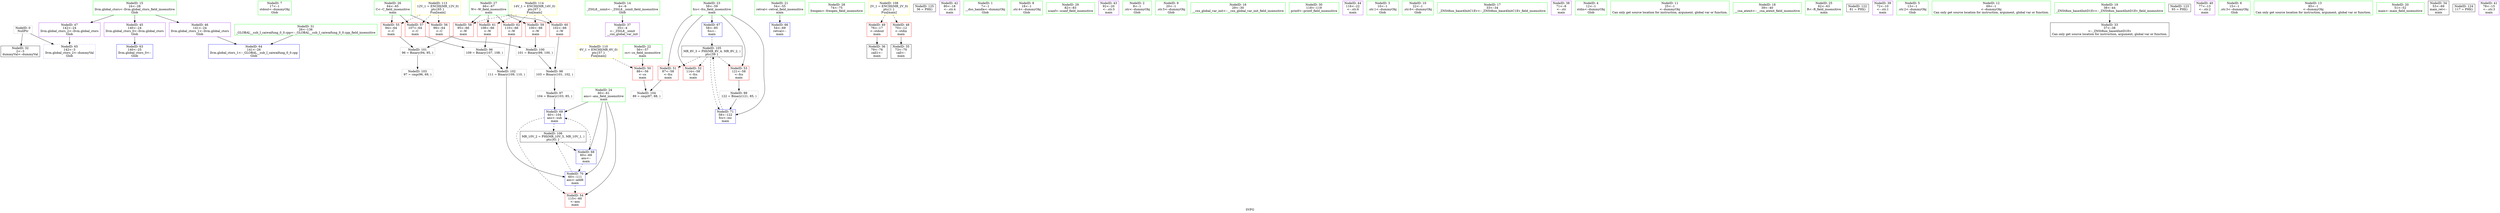 digraph "SVFG" {
	label="SVFG";

	Node0x5633e1a2fcb0 [shape=record,color=grey,label="{NodeID: 0\nNullPtr}"];
	Node0x5633e1a2fcb0 -> Node0x5633e1a42560[style=solid];
	Node0x5633e1a2fcb0 -> Node0x5633e1a451a0[style=solid];
	Node0x5633e1a41140 [shape=record,color=green,label="{NodeID: 7\n17\<--1\nstdout\<--dummyObj\nGlob }"];
	Node0x5633e1a434a0 [shape=record,color=grey,label="{NodeID: 97\n104 = Binary(103, 85, )\n}"];
	Node0x5633e1a434a0 -> Node0x5633e1a45510[style=solid];
	Node0x5633e1a41570 [shape=record,color=green,label="{NodeID: 14\n4\<--6\n_ZStL8__ioinit\<--_ZStL8__ioinit_field_insensitive\nGlob }"];
	Node0x5633e1a41570 -> Node0x5633e1a429d0[style=solid];
	Node0x5633e1a47e00 [shape=record,color=grey,label="{NodeID: 104\n89 = cmp(87, 88, )\n}"];
	Node0x5633e1a41bb0 [shape=record,color=green,label="{NodeID: 21\n54\<--55\nretval\<--retval_field_insensitive\nmain\n}"];
	Node0x5633e1a41bb0 -> Node0x5633e1a452a0[style=solid];
	Node0x5633e1a42160 [shape=record,color=green,label="{NodeID: 28\n74\<--75\nfreopen\<--freopen_field_insensitive\n}"];
	Node0x5633e1a42830 [shape=record,color=black,label="{NodeID: 35\n73\<--70\ncall\<--\nmain\n}"];
	Node0x5633e1a50e50 [shape=record,color=black,label="{NodeID: 125\n36 = PHI()\n}"];
	Node0x5633e1a42de0 [shape=record,color=purple,label="{NodeID: 42\n80\<--18\n\<--.str.4\nmain\n}"];
	Node0x5633e1a44440 [shape=record,color=red,label="{NodeID: 49\n76\<--17\n\<--stdout\nmain\n}"];
	Node0x5633e1a44440 -> Node0x5633e1a42900[style=solid];
	Node0x5633e1a449f0 [shape=record,color=red,label="{NodeID: 56\n99\<--64\n\<--C\nmain\n}"];
	Node0x5633e1a449f0 -> Node0x5633e1a43920[style=solid];
	Node0x5633e1a44fa0 [shape=record,color=blue,label="{NodeID: 63\n140\<--25\nllvm.global_ctors_0\<--\nGlob }"];
	Node0x5633e1a455e0 [shape=record,color=blue,label="{NodeID: 70\n60\<--111\nans\<--add6\nmain\n}"];
	Node0x5633e1a455e0 -> Node0x5633e1a44850[style=dashed];
	Node0x5633e1a455e0 -> Node0x5633e1a4b250[style=dashed];
	Node0x5633e1a2fe40 [shape=record,color=green,label="{NodeID: 1\n7\<--1\n__dso_handle\<--dummyObj\nGlob }"];
	Node0x5633e1a411d0 [shape=record,color=green,label="{NodeID: 8\n18\<--1\n.str.4\<--dummyObj\nGlob }"];
	Node0x5633e1a43620 [shape=record,color=grey,label="{NodeID: 98\n103 = Binary(101, 102, )\n}"];
	Node0x5633e1a43620 -> Node0x5633e1a434a0[style=solid];
	Node0x5633e1a41640 [shape=record,color=green,label="{NodeID: 15\n24\<--28\nllvm.global_ctors\<--llvm.global_ctors_field_insensitive\nGlob }"];
	Node0x5633e1a41640 -> Node0x5633e1a43050[style=solid];
	Node0x5633e1a41640 -> Node0x5633e1a43150[style=solid];
	Node0x5633e1a41640 -> Node0x5633e1a43250[style=solid];
	Node0x5633e1a4ad50 [shape=record,color=black,label="{NodeID: 105\nMR_8V_3 = PHI(MR_8V_4, MR_8V_2, )\npts\{59 \}\n}"];
	Node0x5633e1a4ad50 -> Node0x5633e1a445e0[style=dashed];
	Node0x5633e1a4ad50 -> Node0x5633e1a446b0[style=dashed];
	Node0x5633e1a4ad50 -> Node0x5633e1a44780[style=dashed];
	Node0x5633e1a4ad50 -> Node0x5633e1a456b0[style=dashed];
	Node0x5633e1a41c80 [shape=record,color=green,label="{NodeID: 22\n56\<--57\ncs\<--cs_field_insensitive\nmain\n}"];
	Node0x5633e1a41c80 -> Node0x5633e1a44510[style=solid];
	Node0x5633e1a42260 [shape=record,color=green,label="{NodeID: 29\n82\<--83\nscanf\<--scanf_field_insensitive\n}"];
	Node0x5633e1a42900 [shape=record,color=black,label="{NodeID: 36\n79\<--76\ncall1\<--\nmain\n}"];
	Node0x5633e1a42eb0 [shape=record,color=purple,label="{NodeID: 43\n92\<--20\n\<--.str.5\nmain\n}"];
	Node0x5633e1a44510 [shape=record,color=red,label="{NodeID: 50\n88\<--56\n\<--cs\nmain\n}"];
	Node0x5633e1a44510 -> Node0x5633e1a47e00[style=solid];
	Node0x5633e1a44ac0 [shape=record,color=red,label="{NodeID: 57\n107\<--64\n\<--C\nmain\n}"];
	Node0x5633e1a44ac0 -> Node0x5633e1a43320[style=solid];
	Node0x5633e1a450a0 [shape=record,color=blue,label="{NodeID: 64\n141\<--26\nllvm.global_ctors_1\<--_GLOBAL__sub_I_caiwaifung_0_0.cpp\nGlob }"];
	Node0x5633e1a456b0 [shape=record,color=blue,label="{NodeID: 71\n58\<--122\nfcs\<--inc\nmain\n}"];
	Node0x5633e1a456b0 -> Node0x5633e1a4ad50[style=dashed];
	Node0x5633e1a406c0 [shape=record,color=green,label="{NodeID: 2\n8\<--1\n.str\<--dummyObj\nGlob }"];
	Node0x5633e1a41260 [shape=record,color=green,label="{NodeID: 9\n20\<--1\n.str.5\<--dummyObj\nGlob }"];
	Node0x5633e1a437a0 [shape=record,color=grey,label="{NodeID: 99\n122 = Binary(121, 85, )\n}"];
	Node0x5633e1a437a0 -> Node0x5633e1a456b0[style=solid];
	Node0x5633e1a41710 [shape=record,color=green,label="{NodeID: 16\n29\<--30\n__cxx_global_var_init\<--__cxx_global_var_init_field_insensitive\n}"];
	Node0x5633e1a4b250 [shape=record,color=black,label="{NodeID: 106\nMR_10V_2 = PHI(MR_10V_5, MR_10V_1, )\npts\{61 \}\n}"];
	Node0x5633e1a4b250 -> Node0x5633e1a45440[style=dashed];
	Node0x5633e1a41d50 [shape=record,color=green,label="{NodeID: 23\n58\<--59\nfcs\<--fcs_field_insensitive\nmain\n}"];
	Node0x5633e1a41d50 -> Node0x5633e1a445e0[style=solid];
	Node0x5633e1a41d50 -> Node0x5633e1a446b0[style=solid];
	Node0x5633e1a41d50 -> Node0x5633e1a44780[style=solid];
	Node0x5633e1a41d50 -> Node0x5633e1a45370[style=solid];
	Node0x5633e1a41d50 -> Node0x5633e1a456b0[style=solid];
	Node0x5633e1a4caf0 [shape=record,color=yellow,style=double,label="{NodeID: 113\n12V_1 = ENCHI(MR_12V_0)\npts\{65 \}\nFun[main]}"];
	Node0x5633e1a4caf0 -> Node0x5633e1a44920[style=dashed];
	Node0x5633e1a4caf0 -> Node0x5633e1a449f0[style=dashed];
	Node0x5633e1a4caf0 -> Node0x5633e1a44ac0[style=dashed];
	Node0x5633e1a42360 [shape=record,color=green,label="{NodeID: 30\n118\<--119\nprintf\<--printf_field_insensitive\n}"];
	Node0x5633e1a429d0 [shape=record,color=purple,label="{NodeID: 37\n35\<--4\n\<--_ZStL8__ioinit\n__cxx_global_var_init\n}"];
	Node0x5633e1a42f80 [shape=record,color=purple,label="{NodeID: 44\n116\<--22\n\<--.str.6\nmain\n}"];
	Node0x5633e1a445e0 [shape=record,color=red,label="{NodeID: 51\n87\<--58\n\<--fcs\nmain\n}"];
	Node0x5633e1a445e0 -> Node0x5633e1a47e00[style=solid];
	Node0x5633e1a44b90 [shape=record,color=red,label="{NodeID: 58\n95\<--66\n\<--W\nmain\n}"];
	Node0x5633e1a44b90 -> Node0x5633e1a47a00[style=solid];
	Node0x5633e1a451a0 [shape=record,color=blue, style = dotted,label="{NodeID: 65\n142\<--3\nllvm.global_ctors_2\<--dummyVal\nGlob }"];
	Node0x5633e1a40750 [shape=record,color=green,label="{NodeID: 3\n10\<--1\n.str.1\<--dummyObj\nGlob }"];
	Node0x5633e1a412f0 [shape=record,color=green,label="{NodeID: 10\n22\<--1\n.str.6\<--dummyObj\nGlob }"];
	Node0x5633e1a43920 [shape=record,color=grey,label="{NodeID: 100\n101 = Binary(99, 100, )\n}"];
	Node0x5633e1a43920 -> Node0x5633e1a43620[style=solid];
	Node0x5633e1a417e0 [shape=record,color=green,label="{NodeID: 17\n33\<--34\n_ZNSt8ios_base4InitC1Ev\<--_ZNSt8ios_base4InitC1Ev_field_insensitive\n}"];
	Node0x5633e1a41e20 [shape=record,color=green,label="{NodeID: 24\n60\<--61\nans\<--ans_field_insensitive\nmain\n}"];
	Node0x5633e1a41e20 -> Node0x5633e1a44850[style=solid];
	Node0x5633e1a41e20 -> Node0x5633e1a45440[style=solid];
	Node0x5633e1a41e20 -> Node0x5633e1a45510[style=solid];
	Node0x5633e1a41e20 -> Node0x5633e1a455e0[style=solid];
	Node0x5633e1a4cbd0 [shape=record,color=yellow,style=double,label="{NodeID: 114\n14V_1 = ENCHI(MR_14V_0)\npts\{67 \}\nFun[main]}"];
	Node0x5633e1a4cbd0 -> Node0x5633e1a44b90[style=dashed];
	Node0x5633e1a4cbd0 -> Node0x5633e1a44c60[style=dashed];
	Node0x5633e1a4cbd0 -> Node0x5633e1a44d30[style=dashed];
	Node0x5633e1a4cbd0 -> Node0x5633e1a44e00[style=dashed];
	Node0x5633e1a4cbd0 -> Node0x5633e1a44ed0[style=dashed];
	Node0x5633e1a42460 [shape=record,color=green,label="{NodeID: 31\n26\<--136\n_GLOBAL__sub_I_caiwaifung_0_0.cpp\<--_GLOBAL__sub_I_caiwaifung_0_0.cpp_field_insensitive\n}"];
	Node0x5633e1a42460 -> Node0x5633e1a450a0[style=solid];
	Node0x5633e1a42aa0 [shape=record,color=purple,label="{NodeID: 38\n71\<--8\n\<--.str\nmain\n}"];
	Node0x5633e1a43050 [shape=record,color=purple,label="{NodeID: 45\n140\<--24\nllvm.global_ctors_0\<--llvm.global_ctors\nGlob }"];
	Node0x5633e1a43050 -> Node0x5633e1a44fa0[style=solid];
	Node0x5633e1a446b0 [shape=record,color=red,label="{NodeID: 52\n114\<--58\n\<--fcs\nmain\n}"];
	Node0x5633e1a44c60 [shape=record,color=red,label="{NodeID: 59\n100\<--66\n\<--W\nmain\n}"];
	Node0x5633e1a44c60 -> Node0x5633e1a43920[style=solid];
	Node0x5633e1a452a0 [shape=record,color=blue,label="{NodeID: 66\n54\<--69\nretval\<--\nmain\n}"];
	Node0x5633e1a407e0 [shape=record,color=green,label="{NodeID: 4\n12\<--1\nstdin\<--dummyObj\nGlob }"];
	Node0x5633e1a41380 [shape=record,color=green,label="{NodeID: 11\n25\<--1\n\<--dummyObj\nCan only get source location for instruction, argument, global var or function.}"];
	Node0x5633e1a47a00 [shape=record,color=grey,label="{NodeID: 101\n96 = Binary(94, 95, )\n}"];
	Node0x5633e1a47a00 -> Node0x5633e1a47c80[style=solid];
	Node0x5633e1a418b0 [shape=record,color=green,label="{NodeID: 18\n39\<--40\n__cxa_atexit\<--__cxa_atexit_field_insensitive\n}"];
	Node0x5633e1a4bc50 [shape=record,color=yellow,style=double,label="{NodeID: 108\n2V_1 = ENCHI(MR_2V_0)\npts\{1 \}\nFun[main]}"];
	Node0x5633e1a4bc50 -> Node0x5633e1a44370[style=dashed];
	Node0x5633e1a4bc50 -> Node0x5633e1a44440[style=dashed];
	Node0x5633e1a41ef0 [shape=record,color=green,label="{NodeID: 25\n62\<--63\nR\<--R_field_insensitive\nmain\n}"];
	Node0x5633e1a42560 [shape=record,color=black,label="{NodeID: 32\n2\<--3\ndummyVal\<--dummyVal\n}"];
	Node0x5633e1a50b50 [shape=record,color=black,label="{NodeID: 122\n81 = PHI()\n}"];
	Node0x5633e1a42b70 [shape=record,color=purple,label="{NodeID: 39\n72\<--10\n\<--.str.1\nmain\n}"];
	Node0x5633e1a43150 [shape=record,color=purple,label="{NodeID: 46\n141\<--24\nllvm.global_ctors_1\<--llvm.global_ctors\nGlob }"];
	Node0x5633e1a43150 -> Node0x5633e1a450a0[style=solid];
	Node0x5633e1a44780 [shape=record,color=red,label="{NodeID: 53\n121\<--58\n\<--fcs\nmain\n}"];
	Node0x5633e1a44780 -> Node0x5633e1a437a0[style=solid];
	Node0x5633e1a44d30 [shape=record,color=red,label="{NodeID: 60\n102\<--66\n\<--W\nmain\n}"];
	Node0x5633e1a44d30 -> Node0x5633e1a43620[style=solid];
	Node0x5633e1a45370 [shape=record,color=blue,label="{NodeID: 67\n58\<--85\nfcs\<--\nmain\n}"];
	Node0x5633e1a45370 -> Node0x5633e1a4ad50[style=dashed];
	Node0x5633e1a40870 [shape=record,color=green,label="{NodeID: 5\n13\<--1\n.str.2\<--dummyObj\nGlob }"];
	Node0x5633e1a41410 [shape=record,color=green,label="{NodeID: 12\n69\<--1\n\<--dummyObj\nCan only get source location for instruction, argument, global var or function.}"];
	Node0x5633e1a47b00 [shape=record,color=grey,label="{NodeID: 102\n111 = Binary(109, 110, )\n}"];
	Node0x5633e1a47b00 -> Node0x5633e1a455e0[style=solid];
	Node0x5633e1a419b0 [shape=record,color=green,label="{NodeID: 19\n38\<--44\n_ZNSt8ios_base4InitD1Ev\<--_ZNSt8ios_base4InitD1Ev_field_insensitive\n}"];
	Node0x5633e1a419b0 -> Node0x5633e1a42660[style=solid];
	Node0x5633e1a41fc0 [shape=record,color=green,label="{NodeID: 26\n64\<--65\nC\<--C_field_insensitive\nmain\n}"];
	Node0x5633e1a41fc0 -> Node0x5633e1a44920[style=solid];
	Node0x5633e1a41fc0 -> Node0x5633e1a449f0[style=solid];
	Node0x5633e1a41fc0 -> Node0x5633e1a44ac0[style=solid];
	Node0x5633e1a42660 [shape=record,color=black,label="{NodeID: 33\n37\<--38\n\<--_ZNSt8ios_base4InitD1Ev\nCan only get source location for instruction, argument, global var or function.}"];
	Node0x5633e1a50c50 [shape=record,color=black,label="{NodeID: 123\n93 = PHI()\n}"];
	Node0x5633e1a42c40 [shape=record,color=purple,label="{NodeID: 40\n77\<--13\n\<--.str.2\nmain\n}"];
	Node0x5633e1a43250 [shape=record,color=purple,label="{NodeID: 47\n142\<--24\nllvm.global_ctors_2\<--llvm.global_ctors\nGlob }"];
	Node0x5633e1a43250 -> Node0x5633e1a451a0[style=solid];
	Node0x5633e1a44850 [shape=record,color=red,label="{NodeID: 54\n115\<--60\n\<--ans\nmain\n}"];
	Node0x5633e1a44e00 [shape=record,color=red,label="{NodeID: 61\n108\<--66\n\<--W\nmain\n}"];
	Node0x5633e1a44e00 -> Node0x5633e1a43320[style=solid];
	Node0x5633e1a45440 [shape=record,color=blue,label="{NodeID: 68\n60\<--69\nans\<--\nmain\n}"];
	Node0x5633e1a45440 -> Node0x5633e1a45510[style=dashed];
	Node0x5633e1a45440 -> Node0x5633e1a455e0[style=dashed];
	Node0x5633e1a410b0 [shape=record,color=green,label="{NodeID: 6\n15\<--1\n.str.3\<--dummyObj\nGlob }"];
	Node0x5633e1a43320 [shape=record,color=grey,label="{NodeID: 96\n109 = Binary(107, 108, )\n}"];
	Node0x5633e1a43320 -> Node0x5633e1a47b00[style=solid];
	Node0x5633e1a414a0 [shape=record,color=green,label="{NodeID: 13\n85\<--1\n\<--dummyObj\nCan only get source location for instruction, argument, global var or function.}"];
	Node0x5633e1a47c80 [shape=record,color=grey,label="{NodeID: 103\n97 = cmp(96, 69, )\n}"];
	Node0x5633e1a41ab0 [shape=record,color=green,label="{NodeID: 20\n51\<--52\nmain\<--main_field_insensitive\n}"];
	Node0x5633e1a4c850 [shape=record,color=yellow,style=double,label="{NodeID: 110\n6V_1 = ENCHI(MR_6V_0)\npts\{57 \}\nFun[main]}"];
	Node0x5633e1a4c850 -> Node0x5633e1a44510[style=dashed];
	Node0x5633e1a42090 [shape=record,color=green,label="{NodeID: 27\n66\<--67\nW\<--W_field_insensitive\nmain\n}"];
	Node0x5633e1a42090 -> Node0x5633e1a44b90[style=solid];
	Node0x5633e1a42090 -> Node0x5633e1a44c60[style=solid];
	Node0x5633e1a42090 -> Node0x5633e1a44d30[style=solid];
	Node0x5633e1a42090 -> Node0x5633e1a44e00[style=solid];
	Node0x5633e1a42090 -> Node0x5633e1a44ed0[style=solid];
	Node0x5633e1a42760 [shape=record,color=black,label="{NodeID: 34\n53\<--69\nmain_ret\<--\nmain\n}"];
	Node0x5633e1a50d50 [shape=record,color=black,label="{NodeID: 124\n117 = PHI()\n}"];
	Node0x5633e1a42d10 [shape=record,color=purple,label="{NodeID: 41\n78\<--15\n\<--.str.3\nmain\n}"];
	Node0x5633e1a44370 [shape=record,color=red,label="{NodeID: 48\n70\<--12\n\<--stdin\nmain\n}"];
	Node0x5633e1a44370 -> Node0x5633e1a42830[style=solid];
	Node0x5633e1a44920 [shape=record,color=red,label="{NodeID: 55\n94\<--64\n\<--C\nmain\n}"];
	Node0x5633e1a44920 -> Node0x5633e1a47a00[style=solid];
	Node0x5633e1a44ed0 [shape=record,color=red,label="{NodeID: 62\n110\<--66\n\<--W\nmain\n}"];
	Node0x5633e1a44ed0 -> Node0x5633e1a47b00[style=solid];
	Node0x5633e1a45510 [shape=record,color=blue,label="{NodeID: 69\n60\<--104\nans\<--sub\nmain\n}"];
	Node0x5633e1a45510 -> Node0x5633e1a44850[style=dashed];
	Node0x5633e1a45510 -> Node0x5633e1a4b250[style=dashed];
}
